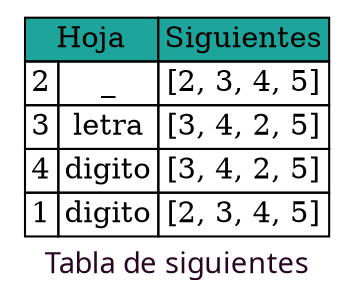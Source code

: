 digraph H {
 dpi=200; 
    graph [label=< <font color= "#290524" face="Impact" size="30">Tabla de siguientes</font> >];
  parent [
   shape=plaintext
   label=<
     <table border='0' cellborder='1' cellspacing='0'>
       <tr>
            <td bgcolor="#1EA59B" colspan="2">Hoja</td>
            <td bgcolor="#1EA59B" colspan="1">Siguientes</td>
        </tr>
       
       <tr>
            <td>2</td>
            <td>_</td>
            <td>[2, 3, 4, 5]</td>
        </tr><tr>
            <td>3</td>
            <td>letra</td>
            <td>[3, 4, 2, 5]</td>
        </tr><tr>
            <td>4</td>
            <td>digito</td>
            <td>[3, 4, 2, 5]</td>
        </tr><tr>
            <td>1</td>
            <td>digito</td>
            <td>[2, 3, 4, 5]</td>
        </tr>
     </table>
  >];
}
